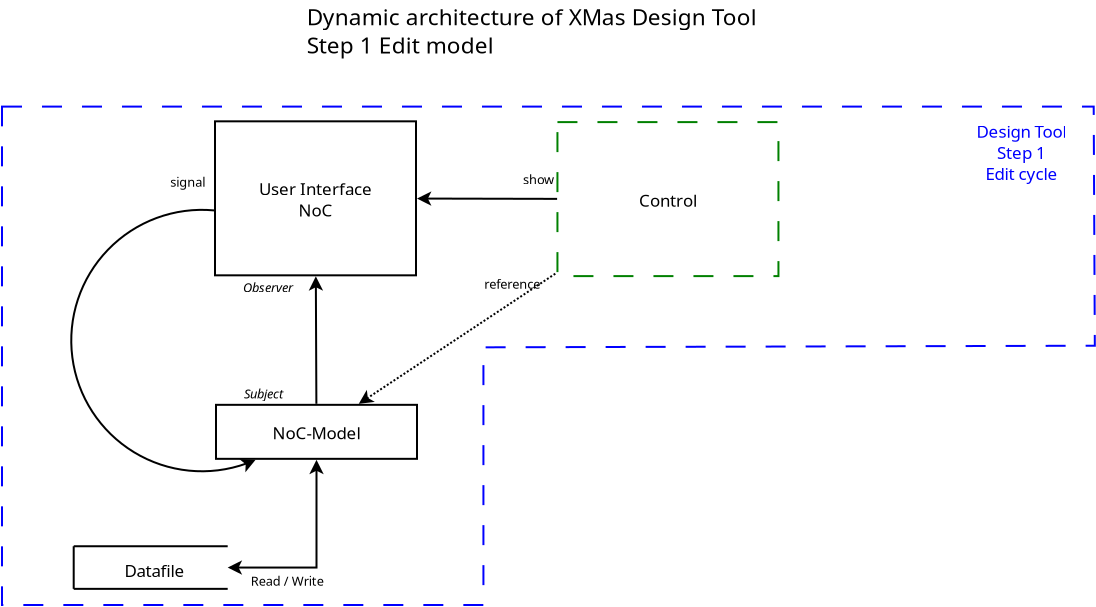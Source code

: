 <?xml version="1.0" encoding="UTF-8"?>
<dia:diagram xmlns:dia="http://www.lysator.liu.se/~alla/dia/">
  <dia:layer name="Background" visible="true" active="true">
    <dia:object type="Standard - Polygon" version="0" id="O0">
      <dia:attribute name="obj_pos">
        <dia:point val="-7.8,2.264"/>
      </dia:attribute>
      <dia:attribute name="obj_bb">
        <dia:rectangle val="-7.85,2.214;46.891,27.235"/>
      </dia:attribute>
      <dia:attribute name="poly_points">
        <dia:point val="-7.8,2.264"/>
        <dia:point val="46.785,2.264"/>
        <dia:point val="46.841,14.219"/>
        <dia:point val="16.271,14.3"/>
        <dia:point val="16.271,27.185"/>
        <dia:point val="-7.8,27.185"/>
      </dia:attribute>
      <dia:attribute name="line_color">
        <dia:color val="#0000ff"/>
      </dia:attribute>
      <dia:attribute name="line_width">
        <dia:real val="0.1"/>
      </dia:attribute>
      <dia:attribute name="inner_color">
        <dia:color val="#00ff00"/>
      </dia:attribute>
      <dia:attribute name="show_background">
        <dia:boolean val="false"/>
      </dia:attribute>
      <dia:attribute name="line_style">
        <dia:enum val="1"/>
      </dia:attribute>
    </dia:object>
    <dia:object type="Flowchart - Box" version="0" id="O1">
      <dia:attribute name="obj_pos">
        <dia:point val="2.85,3"/>
      </dia:attribute>
      <dia:attribute name="obj_bb">
        <dia:rectangle val="2.8,2.95;12.95,10.75"/>
      </dia:attribute>
      <dia:attribute name="elem_corner">
        <dia:point val="2.85,3"/>
      </dia:attribute>
      <dia:attribute name="elem_width">
        <dia:real val="10.05"/>
      </dia:attribute>
      <dia:attribute name="elem_height">
        <dia:real val="7.7"/>
      </dia:attribute>
      <dia:attribute name="border_width">
        <dia:real val="0.1"/>
      </dia:attribute>
      <dia:attribute name="show_background">
        <dia:boolean val="true"/>
      </dia:attribute>
      <dia:attribute name="padding">
        <dia:real val="0.5"/>
      </dia:attribute>
      <dia:attribute name="text">
        <dia:composite type="text">
          <dia:attribute name="string">
            <dia:string>#User Interface
NoC#</dia:string>
          </dia:attribute>
          <dia:attribute name="font">
            <dia:font family="Domestic Manners" style="0" name="Courier"/>
          </dia:attribute>
          <dia:attribute name="height">
            <dia:real val="1.058"/>
          </dia:attribute>
          <dia:attribute name="pos">
            <dia:point val="7.875,6.804"/>
          </dia:attribute>
          <dia:attribute name="color">
            <dia:color val="#000000"/>
          </dia:attribute>
          <dia:attribute name="alignment">
            <dia:enum val="1"/>
          </dia:attribute>
        </dia:composite>
      </dia:attribute>
    </dia:object>
    <dia:object type="Flowchart - Box" version="0" id="O2">
      <dia:attribute name="obj_pos">
        <dia:point val="2.9,17.175"/>
      </dia:attribute>
      <dia:attribute name="obj_bb">
        <dia:rectangle val="2.85,17.125;13,19.925"/>
      </dia:attribute>
      <dia:attribute name="elem_corner">
        <dia:point val="2.9,17.175"/>
      </dia:attribute>
      <dia:attribute name="elem_width">
        <dia:real val="10.05"/>
      </dia:attribute>
      <dia:attribute name="elem_height">
        <dia:real val="2.7"/>
      </dia:attribute>
      <dia:attribute name="border_width">
        <dia:real val="0.1"/>
      </dia:attribute>
      <dia:attribute name="show_background">
        <dia:boolean val="true"/>
      </dia:attribute>
      <dia:attribute name="padding">
        <dia:real val="0.5"/>
      </dia:attribute>
      <dia:attribute name="text">
        <dia:composite type="text">
          <dia:attribute name="string">
            <dia:string>#NoC-Model#</dia:string>
          </dia:attribute>
          <dia:attribute name="font">
            <dia:font family="Domestic Manners" style="0" name="Courier"/>
          </dia:attribute>
          <dia:attribute name="height">
            <dia:real val="1.058"/>
          </dia:attribute>
          <dia:attribute name="pos">
            <dia:point val="7.925,19.008"/>
          </dia:attribute>
          <dia:attribute name="color">
            <dia:color val="#000000"/>
          </dia:attribute>
          <dia:attribute name="alignment">
            <dia:enum val="1"/>
          </dia:attribute>
        </dia:composite>
      </dia:attribute>
    </dia:object>
    <dia:object type="Standard - Line" version="0" id="O3">
      <dia:attribute name="obj_pos">
        <dia:point val="7.919,17.125"/>
      </dia:attribute>
      <dia:attribute name="obj_bb">
        <dia:rectangle val="7.533,10.638;8.256,17.175"/>
      </dia:attribute>
      <dia:attribute name="conn_endpoints">
        <dia:point val="7.919,17.125"/>
        <dia:point val="7.892,10.75"/>
      </dia:attribute>
      <dia:attribute name="numcp">
        <dia:int val="2"/>
      </dia:attribute>
      <dia:attribute name="end_arrow">
        <dia:enum val="22"/>
      </dia:attribute>
      <dia:attribute name="end_arrow_length">
        <dia:real val="0.5"/>
      </dia:attribute>
      <dia:attribute name="end_arrow_width">
        <dia:real val="0.5"/>
      </dia:attribute>
      <dia:connections>
        <dia:connection handle="0" to="O2" connection="16"/>
        <dia:connection handle="1" to="O1" connection="16"/>
      </dia:connections>
    </dia:object>
    <dia:object type="Standard - Text" version="1" id="O4">
      <dia:attribute name="obj_pos">
        <dia:point val="4.3,16.854"/>
      </dia:attribute>
      <dia:attribute name="obj_bb">
        <dia:rectangle val="4.3,16.259;6.715,17.004"/>
      </dia:attribute>
      <dia:attribute name="text">
        <dia:composite type="text">
          <dia:attribute name="string">
            <dia:string>#Subject#</dia:string>
          </dia:attribute>
          <dia:attribute name="font">
            <dia:font family="sans" style="8" name="Helvetica-Oblique"/>
          </dia:attribute>
          <dia:attribute name="height">
            <dia:real val="0.8"/>
          </dia:attribute>
          <dia:attribute name="pos">
            <dia:point val="4.3,16.854"/>
          </dia:attribute>
          <dia:attribute name="color">
            <dia:color val="#000000"/>
          </dia:attribute>
          <dia:attribute name="alignment">
            <dia:enum val="0"/>
          </dia:attribute>
        </dia:composite>
      </dia:attribute>
      <dia:attribute name="valign">
        <dia:enum val="3"/>
      </dia:attribute>
    </dia:object>
    <dia:object type="Standard - Text" version="1" id="O5">
      <dia:attribute name="obj_pos">
        <dia:point val="10.15,16.75"/>
      </dia:attribute>
      <dia:attribute name="obj_bb">
        <dia:rectangle val="10.15,16.155;10.15,16.9"/>
      </dia:attribute>
      <dia:attribute name="text">
        <dia:composite type="text">
          <dia:attribute name="string">
            <dia:string>##</dia:string>
          </dia:attribute>
          <dia:attribute name="font">
            <dia:font family="sans" style="0" name="Helvetica"/>
          </dia:attribute>
          <dia:attribute name="height">
            <dia:real val="0.8"/>
          </dia:attribute>
          <dia:attribute name="pos">
            <dia:point val="10.15,16.75"/>
          </dia:attribute>
          <dia:attribute name="color">
            <dia:color val="#000000"/>
          </dia:attribute>
          <dia:attribute name="alignment">
            <dia:enum val="0"/>
          </dia:attribute>
        </dia:composite>
      </dia:attribute>
      <dia:attribute name="valign">
        <dia:enum val="3"/>
      </dia:attribute>
    </dia:object>
    <dia:object type="Standard - Text" version="1" id="O6">
      <dia:attribute name="obj_pos">
        <dia:point val="4.25,11.55"/>
      </dia:attribute>
      <dia:attribute name="obj_bb">
        <dia:rectangle val="4.25,10.955;7.2,11.7"/>
      </dia:attribute>
      <dia:attribute name="text">
        <dia:composite type="text">
          <dia:attribute name="string">
            <dia:string>#Observer#</dia:string>
          </dia:attribute>
          <dia:attribute name="font">
            <dia:font family="sans" style="8" name="Helvetica-Oblique"/>
          </dia:attribute>
          <dia:attribute name="height">
            <dia:real val="0.8"/>
          </dia:attribute>
          <dia:attribute name="pos">
            <dia:point val="4.25,11.55"/>
          </dia:attribute>
          <dia:attribute name="color">
            <dia:color val="#000000"/>
          </dia:attribute>
          <dia:attribute name="alignment">
            <dia:enum val="0"/>
          </dia:attribute>
        </dia:composite>
      </dia:attribute>
      <dia:attribute name="valign">
        <dia:enum val="3"/>
      </dia:attribute>
    </dia:object>
    <dia:object type="Standard - Arc" version="0" id="O7">
      <dia:attribute name="obj_pos">
        <dia:point val="7.875,6.85"/>
      </dia:attribute>
      <dia:attribute name="obj_bb">
        <dia:rectangle val="-4.392,5.145;7.975,20.27"/>
      </dia:attribute>
      <dia:attribute name="conn_endpoints">
        <dia:point val="7.875,6.85"/>
        <dia:point val="7.925,18.525"/>
      </dia:attribute>
      <dia:attribute name="curve_distance">
        <dia:real val="12.242"/>
      </dia:attribute>
      <dia:attribute name="end_arrow">
        <dia:enum val="22"/>
      </dia:attribute>
      <dia:attribute name="end_arrow_length">
        <dia:real val="0.5"/>
      </dia:attribute>
      <dia:attribute name="end_arrow_width">
        <dia:real val="0.5"/>
      </dia:attribute>
      <dia:connections>
        <dia:connection handle="0" to="O1" connection="16"/>
        <dia:connection handle="1" to="O2" connection="16"/>
      </dia:connections>
    </dia:object>
    <dia:object type="Standard - Text" version="1" id="O8">
      <dia:attribute name="obj_pos">
        <dia:point val="0.616,6.269"/>
      </dia:attribute>
      <dia:attribute name="obj_bb">
        <dia:rectangle val="0.616,5.674;2.508,6.419"/>
      </dia:attribute>
      <dia:attribute name="text">
        <dia:composite type="text">
          <dia:attribute name="string">
            <dia:string>#signal#</dia:string>
          </dia:attribute>
          <dia:attribute name="font">
            <dia:font family="sans" style="0" name="Helvetica"/>
          </dia:attribute>
          <dia:attribute name="height">
            <dia:real val="0.8"/>
          </dia:attribute>
          <dia:attribute name="pos">
            <dia:point val="0.616,6.269"/>
          </dia:attribute>
          <dia:attribute name="color">
            <dia:color val="#000000"/>
          </dia:attribute>
          <dia:attribute name="alignment">
            <dia:enum val="0"/>
          </dia:attribute>
        </dia:composite>
      </dia:attribute>
      <dia:attribute name="valign">
        <dia:enum val="3"/>
      </dia:attribute>
    </dia:object>
    <dia:object type="Flowchart - Data Source" version="1" id="O9">
      <dia:attribute name="obj_pos">
        <dia:point val="-4.215,24.246"/>
      </dia:attribute>
      <dia:attribute name="obj_bb">
        <dia:rectangle val="-4.265,24.196;3.485,26.426"/>
      </dia:attribute>
      <dia:attribute name="meta">
        <dia:composite type="dict"/>
      </dia:attribute>
      <dia:attribute name="elem_corner">
        <dia:point val="-4.215,24.246"/>
      </dia:attribute>
      <dia:attribute name="elem_width">
        <dia:real val="7.7"/>
      </dia:attribute>
      <dia:attribute name="elem_height">
        <dia:real val="2.13"/>
      </dia:attribute>
      <dia:attribute name="line_width">
        <dia:real val="0.1"/>
      </dia:attribute>
      <dia:attribute name="line_colour">
        <dia:color val="#000000"/>
      </dia:attribute>
      <dia:attribute name="fill_colour">
        <dia:color val="#ffffff"/>
      </dia:attribute>
      <dia:attribute name="show_background">
        <dia:boolean val="true"/>
      </dia:attribute>
      <dia:attribute name="line_style">
        <dia:enum val="0"/>
        <dia:real val="1"/>
      </dia:attribute>
      <dia:attribute name="padding">
        <dia:real val="0.1"/>
      </dia:attribute>
      <dia:attribute name="text">
        <dia:composite type="text">
          <dia:attribute name="string">
            <dia:string>#Datafile#</dia:string>
          </dia:attribute>
          <dia:attribute name="font">
            <dia:font family="Domestic Manners" style="0" name="Courier"/>
          </dia:attribute>
          <dia:attribute name="height">
            <dia:real val="1.058"/>
          </dia:attribute>
          <dia:attribute name="pos">
            <dia:point val="-0.173,25.84"/>
          </dia:attribute>
          <dia:attribute name="color">
            <dia:color val="#000000"/>
          </dia:attribute>
          <dia:attribute name="alignment">
            <dia:enum val="1"/>
          </dia:attribute>
        </dia:composite>
      </dia:attribute>
      <dia:attribute name="flip_horizontal">
        <dia:boolean val="false"/>
      </dia:attribute>
      <dia:attribute name="flip_vertical">
        <dia:boolean val="false"/>
      </dia:attribute>
      <dia:attribute name="subscale">
        <dia:real val="1"/>
      </dia:attribute>
    </dia:object>
    <dia:object type="Flowchart - Box" version="0" id="O10">
      <dia:attribute name="obj_pos">
        <dia:point val="19.972,3.039"/>
      </dia:attribute>
      <dia:attribute name="obj_bb">
        <dia:rectangle val="19.922,2.989;31.072,10.789"/>
      </dia:attribute>
      <dia:attribute name="elem_corner">
        <dia:point val="19.972,3.039"/>
      </dia:attribute>
      <dia:attribute name="elem_width">
        <dia:real val="11.05"/>
      </dia:attribute>
      <dia:attribute name="elem_height">
        <dia:real val="7.7"/>
      </dia:attribute>
      <dia:attribute name="border_width">
        <dia:real val="0.1"/>
      </dia:attribute>
      <dia:attribute name="border_color">
        <dia:color val="#008000"/>
      </dia:attribute>
      <dia:attribute name="show_background">
        <dia:boolean val="true"/>
      </dia:attribute>
      <dia:attribute name="line_style">
        <dia:enum val="1"/>
      </dia:attribute>
      <dia:attribute name="padding">
        <dia:real val="0.5"/>
      </dia:attribute>
      <dia:attribute name="text">
        <dia:composite type="text">
          <dia:attribute name="string">
            <dia:string>#Control#</dia:string>
          </dia:attribute>
          <dia:attribute name="font">
            <dia:font family="Domestic Manners" style="0" name="Courier"/>
          </dia:attribute>
          <dia:attribute name="height">
            <dia:real val="1.058"/>
          </dia:attribute>
          <dia:attribute name="pos">
            <dia:point val="25.497,7.372"/>
          </dia:attribute>
          <dia:attribute name="color">
            <dia:color val="#000000"/>
          </dia:attribute>
          <dia:attribute name="alignment">
            <dia:enum val="1"/>
          </dia:attribute>
        </dia:composite>
      </dia:attribute>
    </dia:object>
    <dia:object type="Standard - Line" version="0" id="O11">
      <dia:attribute name="obj_pos">
        <dia:point val="19.955,6.876"/>
      </dia:attribute>
      <dia:attribute name="obj_bb">
        <dia:rectangle val="12.838,6.501;20.006,7.224"/>
      </dia:attribute>
      <dia:attribute name="conn_endpoints">
        <dia:point val="19.955,6.876"/>
        <dia:point val="12.95,6.861"/>
      </dia:attribute>
      <dia:attribute name="numcp">
        <dia:int val="1"/>
      </dia:attribute>
      <dia:attribute name="end_arrow">
        <dia:enum val="22"/>
      </dia:attribute>
      <dia:attribute name="end_arrow_length">
        <dia:real val="0.5"/>
      </dia:attribute>
      <dia:attribute name="end_arrow_width">
        <dia:real val="0.5"/>
      </dia:attribute>
      <dia:connections>
        <dia:connection handle="0" to="O10" connection="16"/>
        <dia:connection handle="1" to="O1" connection="16"/>
      </dia:connections>
    </dia:object>
    <dia:object type="Standard - Text" version="1" id="O12">
      <dia:attribute name="obj_pos">
        <dia:point val="18.25,6.15"/>
      </dia:attribute>
      <dia:attribute name="obj_bb">
        <dia:rectangle val="18.25,5.555;19.902,6.3"/>
      </dia:attribute>
      <dia:attribute name="text">
        <dia:composite type="text">
          <dia:attribute name="string">
            <dia:string>#show#</dia:string>
          </dia:attribute>
          <dia:attribute name="font">
            <dia:font family="sans" style="0" name="Helvetica"/>
          </dia:attribute>
          <dia:attribute name="height">
            <dia:real val="0.8"/>
          </dia:attribute>
          <dia:attribute name="pos">
            <dia:point val="18.25,6.15"/>
          </dia:attribute>
          <dia:attribute name="color">
            <dia:color val="#000000"/>
          </dia:attribute>
          <dia:attribute name="alignment">
            <dia:enum val="0"/>
          </dia:attribute>
        </dia:composite>
      </dia:attribute>
      <dia:attribute name="valign">
        <dia:enum val="3"/>
      </dia:attribute>
    </dia:object>
    <dia:object type="Standard - ZigZagLine" version="1" id="O13">
      <dia:attribute name="obj_pos">
        <dia:point val="3.485,25.311"/>
      </dia:attribute>
      <dia:attribute name="obj_bb">
        <dia:rectangle val="3.435,19.875;8.287,25.672"/>
      </dia:attribute>
      <dia:attribute name="orth_points">
        <dia:point val="3.485,25.311"/>
        <dia:point val="7.925,25.311"/>
        <dia:point val="7.925,19.925"/>
      </dia:attribute>
      <dia:attribute name="orth_orient">
        <dia:enum val="0"/>
        <dia:enum val="1"/>
      </dia:attribute>
      <dia:attribute name="autorouting">
        <dia:boolean val="true"/>
      </dia:attribute>
      <dia:attribute name="start_arrow">
        <dia:enum val="22"/>
      </dia:attribute>
      <dia:attribute name="start_arrow_length">
        <dia:real val="0.5"/>
      </dia:attribute>
      <dia:attribute name="start_arrow_width">
        <dia:real val="0.5"/>
      </dia:attribute>
      <dia:attribute name="end_arrow">
        <dia:enum val="22"/>
      </dia:attribute>
      <dia:attribute name="end_arrow_length">
        <dia:real val="0.5"/>
      </dia:attribute>
      <dia:attribute name="end_arrow_width">
        <dia:real val="0.5"/>
      </dia:attribute>
      <dia:connections>
        <dia:connection handle="0" to="O9" connection="10"/>
        <dia:connection handle="1" to="O2" connection="16"/>
      </dia:connections>
    </dia:object>
    <dia:object type="Standard - Text" version="1" id="O14">
      <dia:attribute name="obj_pos">
        <dia:point val="4.635,26.227"/>
      </dia:attribute>
      <dia:attribute name="obj_bb">
        <dia:rectangle val="4.635,25.633;8.557,26.378"/>
      </dia:attribute>
      <dia:attribute name="text">
        <dia:composite type="text">
          <dia:attribute name="string">
            <dia:string>#Read / Write#</dia:string>
          </dia:attribute>
          <dia:attribute name="font">
            <dia:font family="sans" style="0" name="Helvetica"/>
          </dia:attribute>
          <dia:attribute name="height">
            <dia:real val="0.8"/>
          </dia:attribute>
          <dia:attribute name="pos">
            <dia:point val="4.635,26.227"/>
          </dia:attribute>
          <dia:attribute name="color">
            <dia:color val="#000000"/>
          </dia:attribute>
          <dia:attribute name="alignment">
            <dia:enum val="0"/>
          </dia:attribute>
        </dia:composite>
      </dia:attribute>
      <dia:attribute name="valign">
        <dia:enum val="3"/>
      </dia:attribute>
    </dia:object>
    <dia:object type="Standard - Text" version="1" id="O15">
      <dia:attribute name="obj_pos">
        <dia:point val="7.435,-1.809"/>
      </dia:attribute>
      <dia:attribute name="obj_bb">
        <dia:rectangle val="7.435,-3.159;29.495,0.017"/>
      </dia:attribute>
      <dia:attribute name="text">
        <dia:composite type="text">
          <dia:attribute name="string">
            <dia:string>#Dynamic architecture of XMas Design Tool
Step 1 Edit model#</dia:string>
          </dia:attribute>
          <dia:attribute name="font">
            <dia:font family="Domestic Manners" style="0" name="Courier"/>
          </dia:attribute>
          <dia:attribute name="height">
            <dia:real val="1.411"/>
          </dia:attribute>
          <dia:attribute name="pos">
            <dia:point val="7.435,-1.809"/>
          </dia:attribute>
          <dia:attribute name="color">
            <dia:color val="#000000"/>
          </dia:attribute>
          <dia:attribute name="alignment">
            <dia:enum val="0"/>
          </dia:attribute>
        </dia:composite>
      </dia:attribute>
      <dia:attribute name="valign">
        <dia:enum val="3"/>
      </dia:attribute>
    </dia:object>
    <dia:object type="Standard - Line" version="0" id="O16">
      <dia:attribute name="obj_pos">
        <dia:point val="10.038,17.126"/>
      </dia:attribute>
      <dia:attribute name="obj_bb">
        <dia:rectangle val="9.969,10.511;19.991,17.195"/>
      </dia:attribute>
      <dia:attribute name="conn_endpoints">
        <dia:point val="10.038,17.126"/>
        <dia:point val="19.921,10.581"/>
      </dia:attribute>
      <dia:attribute name="numcp">
        <dia:int val="1"/>
      </dia:attribute>
      <dia:attribute name="line_style">
        <dia:enum val="4"/>
      </dia:attribute>
      <dia:attribute name="start_arrow">
        <dia:enum val="22"/>
      </dia:attribute>
      <dia:attribute name="start_arrow_length">
        <dia:real val="0.5"/>
      </dia:attribute>
      <dia:attribute name="start_arrow_width">
        <dia:real val="0.5"/>
      </dia:attribute>
      <dia:connections>
        <dia:connection handle="0" to="O2" connection="16"/>
        <dia:connection handle="1" to="O10" connection="16"/>
      </dia:connections>
    </dia:object>
    <dia:object type="Standard - Text" version="1" id="O17">
      <dia:attribute name="obj_pos">
        <dia:point val="19.52,14.725"/>
      </dia:attribute>
      <dia:attribute name="obj_bb">
        <dia:rectangle val="19.52,14.13;19.52,14.874"/>
      </dia:attribute>
      <dia:attribute name="text">
        <dia:composite type="text">
          <dia:attribute name="string">
            <dia:string>##</dia:string>
          </dia:attribute>
          <dia:attribute name="font">
            <dia:font family="sans" style="0" name="Helvetica"/>
          </dia:attribute>
          <dia:attribute name="height">
            <dia:real val="0.8"/>
          </dia:attribute>
          <dia:attribute name="pos">
            <dia:point val="19.52,14.725"/>
          </dia:attribute>
          <dia:attribute name="color">
            <dia:color val="#000000"/>
          </dia:attribute>
          <dia:attribute name="alignment">
            <dia:enum val="0"/>
          </dia:attribute>
        </dia:composite>
      </dia:attribute>
      <dia:attribute name="valign">
        <dia:enum val="3"/>
      </dia:attribute>
      <dia:connections>
        <dia:connection handle="0" to="O0" connection="12"/>
      </dia:connections>
    </dia:object>
    <dia:object type="Standard - Text" version="1" id="O18">
      <dia:attribute name="obj_pos">
        <dia:point val="43.174,3.822"/>
      </dia:attribute>
      <dia:attribute name="obj_bb">
        <dia:rectangle val="41.034,2.809;45.314,6.248"/>
      </dia:attribute>
      <dia:attribute name="text">
        <dia:composite type="text">
          <dia:attribute name="string">
            <dia:string>#Design Tool
Step 1
Edit cycle#</dia:string>
          </dia:attribute>
          <dia:attribute name="font">
            <dia:font family="Domestic Manners" style="0" name="Courier"/>
          </dia:attribute>
          <dia:attribute name="height">
            <dia:real val="1.058"/>
          </dia:attribute>
          <dia:attribute name="pos">
            <dia:point val="43.174,3.822"/>
          </dia:attribute>
          <dia:attribute name="color">
            <dia:color val="#0000ff"/>
          </dia:attribute>
          <dia:attribute name="alignment">
            <dia:enum val="1"/>
          </dia:attribute>
        </dia:composite>
      </dia:attribute>
      <dia:attribute name="valign">
        <dia:enum val="3"/>
      </dia:attribute>
    </dia:object>
    <dia:object type="Standard - Text" version="1" id="O19">
      <dia:attribute name="obj_pos">
        <dia:point val="16.318,11.37"/>
      </dia:attribute>
      <dia:attribute name="obj_bb">
        <dia:rectangle val="16.318,10.775;19.376,11.52"/>
      </dia:attribute>
      <dia:attribute name="text">
        <dia:composite type="text">
          <dia:attribute name="string">
            <dia:string>#reference#</dia:string>
          </dia:attribute>
          <dia:attribute name="font">
            <dia:font family="sans" style="0" name="Helvetica"/>
          </dia:attribute>
          <dia:attribute name="height">
            <dia:real val="0.8"/>
          </dia:attribute>
          <dia:attribute name="pos">
            <dia:point val="16.318,11.37"/>
          </dia:attribute>
          <dia:attribute name="color">
            <dia:color val="#000000"/>
          </dia:attribute>
          <dia:attribute name="alignment">
            <dia:enum val="0"/>
          </dia:attribute>
        </dia:composite>
      </dia:attribute>
      <dia:attribute name="valign">
        <dia:enum val="3"/>
      </dia:attribute>
    </dia:object>
  </dia:layer>
</dia:diagram>
